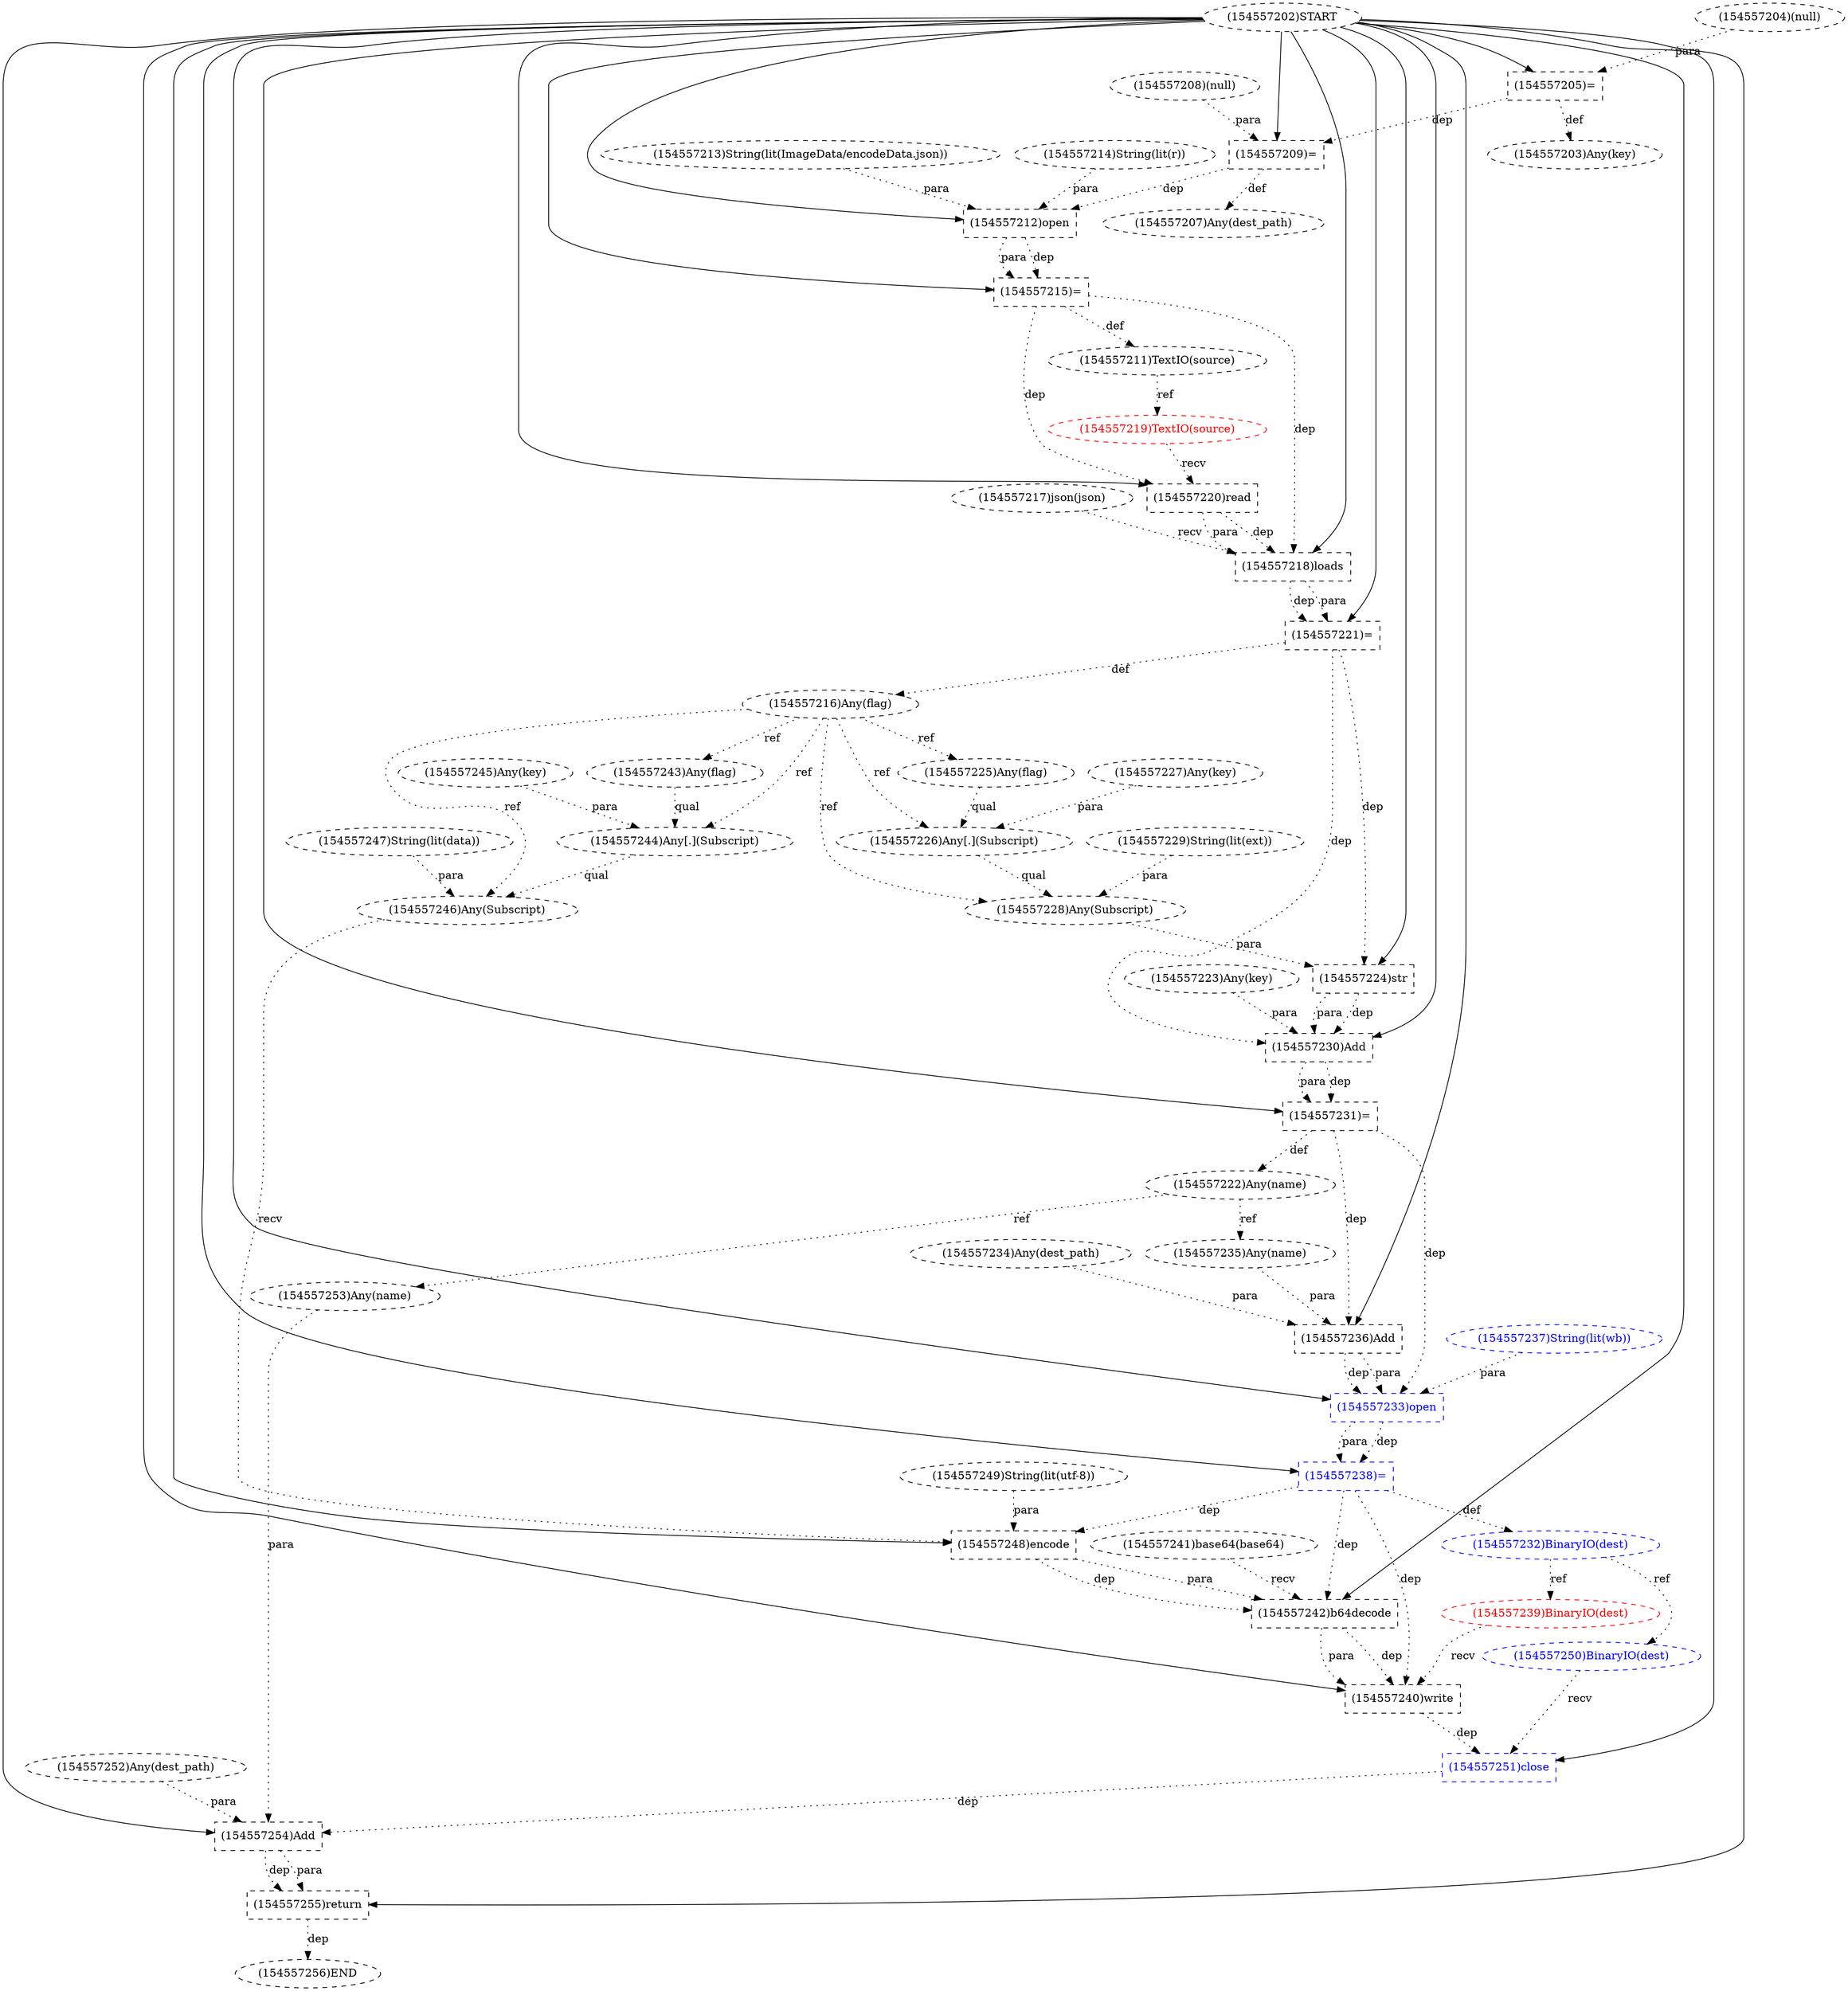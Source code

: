 digraph G {
1 [label="(154557236)Add" shape=box style=dashed]
2 [label="(154557202)START" style=dashed]
3 [label="(154557221)=" shape=box style=dashed]
4 [label="(154557252)Any(dest_path)" shape=ellipse style=dashed]
5 [label="(154557240)write" shape=box style=dashed]
6 [label="(154557244)Any[.](Subscript)" shape=ellipse style=dashed]
7 [label="(154557251)close" shape=box style=dashed color=blue fontcolor=blue]
8 [label="(154557223)Any(key)" shape=ellipse style=dashed]
9 [label="(154557218)loads" shape=box style=dashed]
10 [label="(154557255)return" shape=box style=dashed]
11 [label="(154557228)Any(Subscript)" shape=ellipse style=dashed]
12 [label="(154557234)Any(dest_path)" shape=ellipse style=dashed]
13 [label="(154557256)END" style=dashed]
14 [label="(154557231)=" shape=box style=dashed]
15 [label="(154557254)Add" shape=box style=dashed]
16 [label="(154557227)Any(key)" shape=ellipse style=dashed]
17 [label="(154557214)String(lit(r))" shape=ellipse style=dashed]
18 [label="(154557246)Any(Subscript)" shape=ellipse style=dashed]
19 [label="(154557220)read" shape=box style=dashed]
20 [label="(154557241)base64(base64)" shape=ellipse style=dashed]
21 [label="(154557250)BinaryIO(dest)" shape=ellipse style=dashed color=blue fontcolor=blue]
22 [label="(154557215)=" shape=box style=dashed]
23 [label="(154557209)=" shape=box style=dashed]
24 [label="(154557237)String(lit(wb))" shape=ellipse style=dashed color=blue fontcolor=blue]
25 [label="(154557253)Any(name)" shape=ellipse style=dashed]
26 [label="(154557217)json(json)" shape=ellipse style=dashed]
27 [label="(154557243)Any(flag)" shape=ellipse style=dashed]
28 [label="(154557230)Add" shape=box style=dashed]
29 [label="(154557222)Any(name)" shape=ellipse style=dashed]
30 [label="(154557207)Any(dest_path)" shape=ellipse style=dashed]
31 [label="(154557213)String(lit(ImageData/encodeData.json))" shape=ellipse style=dashed]
32 [label="(154557232)BinaryIO(dest)" shape=ellipse style=dashed color=blue fontcolor=blue]
33 [label="(154557216)Any(flag)" shape=ellipse style=dashed]
34 [label="(154557225)Any(flag)" shape=ellipse style=dashed]
35 [label="(154557249)String(lit(utf-8))" shape=ellipse style=dashed]
36 [label="(154557204)(null)" shape=ellipse style=dashed]
37 [label="(154557247)String(lit(data))" shape=ellipse style=dashed]
38 [label="(154557226)Any[.](Subscript)" shape=ellipse style=dashed]
39 [label="(154557205)=" shape=box style=dashed]
40 [label="(154557233)open" shape=box style=dashed color=blue fontcolor=blue]
41 [label="(154557208)(null)" shape=ellipse style=dashed]
42 [label="(154557212)open" shape=box style=dashed]
43 [label="(154557248)encode" shape=box style=dashed]
44 [label="(154557211)TextIO(source)" shape=ellipse style=dashed]
45 [label="(154557239)BinaryIO(dest)" shape=ellipse style=dashed color=red fontcolor=red]
46 [label="(154557242)b64decode" shape=box style=dashed]
47 [label="(154557224)str" shape=box style=dashed]
48 [label="(154557238)=" shape=box style=dashed color=blue fontcolor=blue]
49 [label="(154557235)Any(name)" shape=ellipse style=dashed]
50 [label="(154557229)String(lit(ext))" shape=ellipse style=dashed]
51 [label="(154557219)TextIO(source)" shape=ellipse style=dashed color=red fontcolor=red]
52 [label="(154557245)Any(key)" shape=ellipse style=dashed]
53 [label="(154557203)Any(key)" shape=ellipse style=dashed]
2 -> 1 [label="" style=solid];
12 -> 1 [label="para" style=dotted];
49 -> 1 [label="para" style=dotted];
14 -> 1 [label="dep" style=dotted];
2 -> 3 [label="" style=solid];
9 -> 3 [label="dep" style=dotted];
9 -> 3 [label="para" style=dotted];
2 -> 5 [label="" style=solid];
45 -> 5 [label="recv" style=dotted];
46 -> 5 [label="dep" style=dotted];
46 -> 5 [label="para" style=dotted];
48 -> 5 [label="dep" style=dotted];
27 -> 6 [label="qual" style=dotted];
52 -> 6 [label="para" style=dotted];
33 -> 6 [label="ref" style=dotted];
2 -> 7 [label="" style=solid];
21 -> 7 [label="recv" style=dotted];
5 -> 7 [label="dep" style=dotted];
2 -> 9 [label="" style=solid];
26 -> 9 [label="recv" style=dotted];
19 -> 9 [label="dep" style=dotted];
19 -> 9 [label="para" style=dotted];
22 -> 9 [label="dep" style=dotted];
2 -> 10 [label="" style=solid];
15 -> 10 [label="dep" style=dotted];
15 -> 10 [label="para" style=dotted];
38 -> 11 [label="qual" style=dotted];
50 -> 11 [label="para" style=dotted];
33 -> 11 [label="ref" style=dotted];
10 -> 13 [label="dep" style=dotted];
2 -> 14 [label="" style=solid];
28 -> 14 [label="dep" style=dotted];
28 -> 14 [label="para" style=dotted];
2 -> 15 [label="" style=solid];
4 -> 15 [label="para" style=dotted];
25 -> 15 [label="para" style=dotted];
7 -> 15 [label="dep" style=dotted];
6 -> 18 [label="qual" style=dotted];
37 -> 18 [label="para" style=dotted];
33 -> 18 [label="ref" style=dotted];
2 -> 19 [label="" style=solid];
51 -> 19 [label="recv" style=dotted];
22 -> 19 [label="dep" style=dotted];
32 -> 21 [label="ref" style=dotted];
2 -> 22 [label="" style=solid];
42 -> 22 [label="dep" style=dotted];
42 -> 22 [label="para" style=dotted];
2 -> 23 [label="" style=solid];
41 -> 23 [label="para" style=dotted];
39 -> 23 [label="dep" style=dotted];
29 -> 25 [label="ref" style=dotted];
33 -> 27 [label="ref" style=dotted];
2 -> 28 [label="" style=solid];
8 -> 28 [label="para" style=dotted];
47 -> 28 [label="dep" style=dotted];
47 -> 28 [label="para" style=dotted];
3 -> 28 [label="dep" style=dotted];
14 -> 29 [label="def" style=dotted];
23 -> 30 [label="def" style=dotted];
48 -> 32 [label="def" style=dotted];
3 -> 33 [label="def" style=dotted];
33 -> 34 [label="ref" style=dotted];
34 -> 38 [label="qual" style=dotted];
16 -> 38 [label="para" style=dotted];
33 -> 38 [label="ref" style=dotted];
2 -> 39 [label="" style=solid];
36 -> 39 [label="para" style=dotted];
2 -> 40 [label="" style=solid];
1 -> 40 [label="dep" style=dotted];
1 -> 40 [label="para" style=dotted];
24 -> 40 [label="para" style=dotted];
14 -> 40 [label="dep" style=dotted];
2 -> 42 [label="" style=solid];
31 -> 42 [label="para" style=dotted];
17 -> 42 [label="para" style=dotted];
23 -> 42 [label="dep" style=dotted];
2 -> 43 [label="" style=solid];
18 -> 43 [label="recv" style=dotted];
35 -> 43 [label="para" style=dotted];
48 -> 43 [label="dep" style=dotted];
22 -> 44 [label="def" style=dotted];
32 -> 45 [label="ref" style=dotted];
2 -> 46 [label="" style=solid];
20 -> 46 [label="recv" style=dotted];
43 -> 46 [label="dep" style=dotted];
43 -> 46 [label="para" style=dotted];
48 -> 46 [label="dep" style=dotted];
2 -> 47 [label="" style=solid];
11 -> 47 [label="para" style=dotted];
3 -> 47 [label="dep" style=dotted];
2 -> 48 [label="" style=solid];
40 -> 48 [label="dep" style=dotted];
40 -> 48 [label="para" style=dotted];
29 -> 49 [label="ref" style=dotted];
44 -> 51 [label="ref" style=dotted];
39 -> 53 [label="def" style=dotted];
}